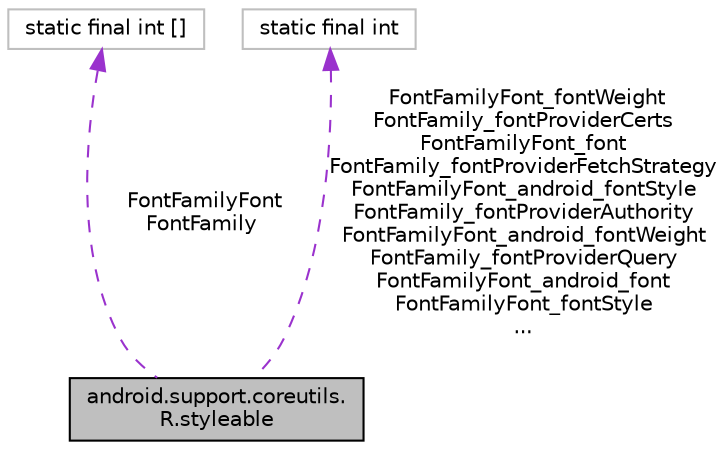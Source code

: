 digraph "android.support.coreutils.R.styleable"
{
 // INTERACTIVE_SVG=YES
 // LATEX_PDF_SIZE
  edge [fontname="Helvetica",fontsize="10",labelfontname="Helvetica",labelfontsize="10"];
  node [fontname="Helvetica",fontsize="10",shape=record];
  Node1 [label="android.support.coreutils.\lR.styleable",height=0.2,width=0.4,color="black", fillcolor="grey75", style="filled", fontcolor="black",tooltip=" "];
  Node2 -> Node1 [dir="back",color="darkorchid3",fontsize="10",style="dashed",label=" FontFamilyFont\nFontFamily" ,fontname="Helvetica"];
  Node2 [label="static final int []",height=0.2,width=0.4,color="grey75", fillcolor="white", style="filled",tooltip=" "];
  Node3 -> Node1 [dir="back",color="darkorchid3",fontsize="10",style="dashed",label=" FontFamilyFont_fontWeight\nFontFamily_fontProviderCerts\nFontFamilyFont_font\nFontFamily_fontProviderFetchStrategy\nFontFamilyFont_android_fontStyle\nFontFamily_fontProviderAuthority\nFontFamilyFont_android_fontWeight\nFontFamily_fontProviderQuery\nFontFamilyFont_android_font\nFontFamilyFont_fontStyle\n..." ,fontname="Helvetica"];
  Node3 [label="static final int",height=0.2,width=0.4,color="grey75", fillcolor="white", style="filled",tooltip=" "];
}
